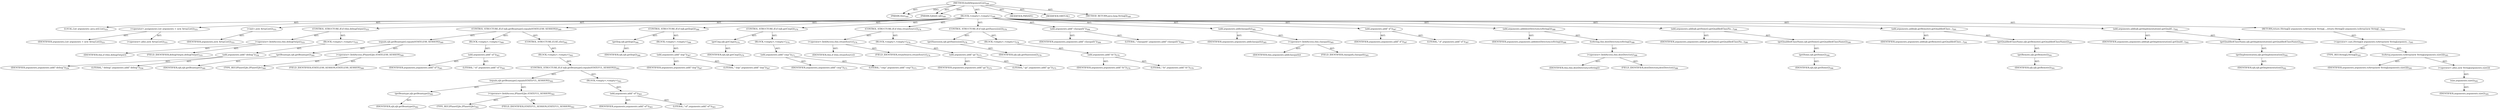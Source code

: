 digraph "buildArgumentList" {  
"111669149710" [label = <(METHOD,buildArgumentList)<SUB>549</SUB>> ]
"115964117045" [label = <(PARAM,this)<SUB>549</SUB>> ]
"115964117046" [label = <(PARAM,EjbInfo ejb)<SUB>549</SUB>> ]
"25769803832" [label = <(BLOCK,&lt;empty&gt;,&lt;empty&gt;)<SUB>549</SUB>> ]
"94489280544" [label = <(LOCAL,List arguments: java.util.List)<SUB>551</SUB>> ]
"30064771388" [label = <(&lt;operator&gt;.assignment,List arguments = new ArrayList())<SUB>551</SUB>> ]
"68719477016" [label = <(IDENTIFIER,arguments,List arguments = new ArrayList())<SUB>551</SUB>> ]
"30064771389" [label = <(&lt;operator&gt;.alloc,new ArrayList())<SUB>551</SUB>> ]
"30064771390" [label = <(&lt;init&gt;,new ArrayList())<SUB>551</SUB>> ]
"68719477017" [label = <(IDENTIFIER,arguments,new ArrayList())<SUB>551</SUB>> ]
"47244640297" [label = <(CONTROL_STRUCTURE,IF,if (this.debugOutput))<SUB>555</SUB>> ]
"30064771391" [label = <(&lt;operator&gt;.fieldAccess,this.debugOutput)<SUB>555</SUB>> ]
"68719477018" [label = <(IDENTIFIER,this,if (this.debugOutput))> ]
"55834574921" [label = <(FIELD_IDENTIFIER,debugOutput,debugOutput)<SUB>555</SUB>> ]
"25769803833" [label = <(BLOCK,&lt;empty&gt;,&lt;empty&gt;)<SUB>555</SUB>> ]
"30064771392" [label = <(add,arguments.add(&quot;-debug&quot;))<SUB>556</SUB>> ]
"68719477019" [label = <(IDENTIFIER,arguments,arguments.add(&quot;-debug&quot;))<SUB>556</SUB>> ]
"90194313299" [label = <(LITERAL,&quot;-debug&quot;,arguments.add(&quot;-debug&quot;))<SUB>556</SUB>> ]
"47244640298" [label = <(CONTROL_STRUCTURE,IF,if (ejb.getBeantype().equals(STATELESS_SESSION)))<SUB>560</SUB>> ]
"30064771393" [label = <(equals,ejb.getBeantype().equals(STATELESS_SESSION))<SUB>560</SUB>> ]
"30064771394" [label = <(getBeantype,ejb.getBeantype())<SUB>560</SUB>> ]
"68719477020" [label = <(IDENTIFIER,ejb,ejb.getBeantype())<SUB>560</SUB>> ]
"30064771395" [label = <(&lt;operator&gt;.fieldAccess,IPlanetEjbc.STATELESS_SESSION)<SUB>560</SUB>> ]
"180388626435" [label = <(TYPE_REF,IPlanetEjbc,IPlanetEjbc)<SUB>560</SUB>> ]
"55834574922" [label = <(FIELD_IDENTIFIER,STATELESS_SESSION,STATELESS_SESSION)<SUB>560</SUB>> ]
"25769803834" [label = <(BLOCK,&lt;empty&gt;,&lt;empty&gt;)<SUB>560</SUB>> ]
"30064771396" [label = <(add,arguments.add(&quot;-sl&quot;))<SUB>561</SUB>> ]
"68719477021" [label = <(IDENTIFIER,arguments,arguments.add(&quot;-sl&quot;))<SUB>561</SUB>> ]
"90194313300" [label = <(LITERAL,&quot;-sl&quot;,arguments.add(&quot;-sl&quot;))<SUB>561</SUB>> ]
"47244640299" [label = <(CONTROL_STRUCTURE,ELSE,else)<SUB>562</SUB>> ]
"25769803835" [label = <(BLOCK,&lt;empty&gt;,&lt;empty&gt;)<SUB>562</SUB>> ]
"47244640300" [label = <(CONTROL_STRUCTURE,IF,if (ejb.getBeantype().equals(STATEFUL_SESSION)))<SUB>562</SUB>> ]
"30064771397" [label = <(equals,ejb.getBeantype().equals(STATEFUL_SESSION))<SUB>562</SUB>> ]
"30064771398" [label = <(getBeantype,ejb.getBeantype())<SUB>562</SUB>> ]
"68719477022" [label = <(IDENTIFIER,ejb,ejb.getBeantype())<SUB>562</SUB>> ]
"30064771399" [label = <(&lt;operator&gt;.fieldAccess,IPlanetEjbc.STATEFUL_SESSION)<SUB>562</SUB>> ]
"180388626436" [label = <(TYPE_REF,IPlanetEjbc,IPlanetEjbc)<SUB>562</SUB>> ]
"55834574923" [label = <(FIELD_IDENTIFIER,STATEFUL_SESSION,STATEFUL_SESSION)<SUB>562</SUB>> ]
"25769803836" [label = <(BLOCK,&lt;empty&gt;,&lt;empty&gt;)<SUB>562</SUB>> ]
"30064771400" [label = <(add,arguments.add(&quot;-sf&quot;))<SUB>563</SUB>> ]
"68719477023" [label = <(IDENTIFIER,arguments,arguments.add(&quot;-sf&quot;))<SUB>563</SUB>> ]
"90194313301" [label = <(LITERAL,&quot;-sf&quot;,arguments.add(&quot;-sf&quot;))<SUB>563</SUB>> ]
"47244640301" [label = <(CONTROL_STRUCTURE,IF,if (ejb.getIiop()))<SUB>566</SUB>> ]
"30064771401" [label = <(getIiop,ejb.getIiop())<SUB>566</SUB>> ]
"68719477024" [label = <(IDENTIFIER,ejb,ejb.getIiop())<SUB>566</SUB>> ]
"25769803837" [label = <(BLOCK,&lt;empty&gt;,&lt;empty&gt;)<SUB>566</SUB>> ]
"30064771402" [label = <(add,arguments.add(&quot;-iiop&quot;))<SUB>567</SUB>> ]
"68719477025" [label = <(IDENTIFIER,arguments,arguments.add(&quot;-iiop&quot;))<SUB>567</SUB>> ]
"90194313302" [label = <(LITERAL,&quot;-iiop&quot;,arguments.add(&quot;-iiop&quot;))<SUB>567</SUB>> ]
"47244640302" [label = <(CONTROL_STRUCTURE,IF,if (ejb.getCmp()))<SUB>570</SUB>> ]
"30064771403" [label = <(getCmp,ejb.getCmp())<SUB>570</SUB>> ]
"68719477026" [label = <(IDENTIFIER,ejb,ejb.getCmp())<SUB>570</SUB>> ]
"25769803838" [label = <(BLOCK,&lt;empty&gt;,&lt;empty&gt;)<SUB>570</SUB>> ]
"30064771404" [label = <(add,arguments.add(&quot;-cmp&quot;))<SUB>571</SUB>> ]
"68719477027" [label = <(IDENTIFIER,arguments,arguments.add(&quot;-cmp&quot;))<SUB>571</SUB>> ]
"90194313303" [label = <(LITERAL,&quot;-cmp&quot;,arguments.add(&quot;-cmp&quot;))<SUB>571</SUB>> ]
"47244640303" [label = <(CONTROL_STRUCTURE,IF,if (this.retainSource))<SUB>574</SUB>> ]
"30064771405" [label = <(&lt;operator&gt;.fieldAccess,this.retainSource)<SUB>574</SUB>> ]
"68719477028" [label = <(IDENTIFIER,this,if (this.retainSource))> ]
"55834574924" [label = <(FIELD_IDENTIFIER,retainSource,retainSource)<SUB>574</SUB>> ]
"25769803839" [label = <(BLOCK,&lt;empty&gt;,&lt;empty&gt;)<SUB>574</SUB>> ]
"30064771406" [label = <(add,arguments.add(&quot;-gs&quot;))<SUB>575</SUB>> ]
"68719477029" [label = <(IDENTIFIER,arguments,arguments.add(&quot;-gs&quot;))<SUB>575</SUB>> ]
"90194313304" [label = <(LITERAL,&quot;-gs&quot;,arguments.add(&quot;-gs&quot;))<SUB>575</SUB>> ]
"47244640304" [label = <(CONTROL_STRUCTURE,IF,if (ejb.getHasession()))<SUB>578</SUB>> ]
"30064771407" [label = <(getHasession,ejb.getHasession())<SUB>578</SUB>> ]
"68719477030" [label = <(IDENTIFIER,ejb,ejb.getHasession())<SUB>578</SUB>> ]
"25769803840" [label = <(BLOCK,&lt;empty&gt;,&lt;empty&gt;)<SUB>578</SUB>> ]
"30064771408" [label = <(add,arguments.add(&quot;-fo&quot;))<SUB>579</SUB>> ]
"68719477031" [label = <(IDENTIFIER,arguments,arguments.add(&quot;-fo&quot;))<SUB>579</SUB>> ]
"90194313305" [label = <(LITERAL,&quot;-fo&quot;,arguments.add(&quot;-fo&quot;))<SUB>579</SUB>> ]
"30064771409" [label = <(add,arguments.add(&quot;-classpath&quot;))<SUB>584</SUB>> ]
"68719477032" [label = <(IDENTIFIER,arguments,arguments.add(&quot;-classpath&quot;))<SUB>584</SUB>> ]
"90194313306" [label = <(LITERAL,&quot;-classpath&quot;,arguments.add(&quot;-classpath&quot;))<SUB>584</SUB>> ]
"30064771410" [label = <(add,arguments.add(classpath))<SUB>585</SUB>> ]
"68719477033" [label = <(IDENTIFIER,arguments,arguments.add(classpath))<SUB>585</SUB>> ]
"30064771411" [label = <(&lt;operator&gt;.fieldAccess,this.classpath)<SUB>585</SUB>> ]
"68719477034" [label = <(IDENTIFIER,this,arguments.add(classpath))> ]
"55834574925" [label = <(FIELD_IDENTIFIER,classpath,classpath)<SUB>585</SUB>> ]
"30064771412" [label = <(add,arguments.add(&quot;-d&quot;))<SUB>587</SUB>> ]
"68719477035" [label = <(IDENTIFIER,arguments,arguments.add(&quot;-d&quot;))<SUB>587</SUB>> ]
"90194313307" [label = <(LITERAL,&quot;-d&quot;,arguments.add(&quot;-d&quot;))<SUB>587</SUB>> ]
"30064771413" [label = <(add,arguments.add(destDirectory.toString()))<SUB>588</SUB>> ]
"68719477036" [label = <(IDENTIFIER,arguments,arguments.add(destDirectory.toString()))<SUB>588</SUB>> ]
"30064771414" [label = <(toString,this.destDirectory.toString())<SUB>588</SUB>> ]
"30064771415" [label = <(&lt;operator&gt;.fieldAccess,this.destDirectory)<SUB>588</SUB>> ]
"68719477037" [label = <(IDENTIFIER,this,this.destDirectory.toString())> ]
"55834574926" [label = <(FIELD_IDENTIFIER,destDirectory,destDirectory)<SUB>588</SUB>> ]
"30064771416" [label = <(add,arguments.add(ejb.getHome().getQualifiedClassNa...)<SUB>590</SUB>> ]
"68719477038" [label = <(IDENTIFIER,arguments,arguments.add(ejb.getHome().getQualifiedClassNa...)<SUB>590</SUB>> ]
"30064771417" [label = <(getQualifiedClassName,ejb.getHome().getQualifiedClassName())<SUB>590</SUB>> ]
"30064771418" [label = <(getHome,ejb.getHome())<SUB>590</SUB>> ]
"68719477039" [label = <(IDENTIFIER,ejb,ejb.getHome())<SUB>590</SUB>> ]
"30064771419" [label = <(add,arguments.add(ejb.getRemote().getQualifiedClass...)<SUB>591</SUB>> ]
"68719477040" [label = <(IDENTIFIER,arguments,arguments.add(ejb.getRemote().getQualifiedClass...)<SUB>591</SUB>> ]
"30064771420" [label = <(getQualifiedClassName,ejb.getRemote().getQualifiedClassName())<SUB>591</SUB>> ]
"30064771421" [label = <(getRemote,ejb.getRemote())<SUB>591</SUB>> ]
"68719477041" [label = <(IDENTIFIER,ejb,ejb.getRemote())<SUB>591</SUB>> ]
"30064771422" [label = <(add,arguments.add(ejb.getImplementation().getQualif...)<SUB>592</SUB>> ]
"68719477042" [label = <(IDENTIFIER,arguments,arguments.add(ejb.getImplementation().getQualif...)<SUB>592</SUB>> ]
"30064771423" [label = <(getQualifiedClassName,ejb.getImplementation().getQualifiedClassName())<SUB>592</SUB>> ]
"30064771424" [label = <(getImplementation,ejb.getImplementation())<SUB>592</SUB>> ]
"68719477043" [label = <(IDENTIFIER,ejb,ejb.getImplementation())<SUB>592</SUB>> ]
"146028888074" [label = <(RETURN,return (String[]) arguments.toArray(new String[...,return (String[]) arguments.toArray(new String[...)<SUB>595</SUB>> ]
"30064771425" [label = <(&lt;operator&gt;.cast,(String[]) arguments.toArray(new String[argumen...)<SUB>595</SUB>> ]
"180388626437" [label = <(TYPE_REF,String[],String[])<SUB>595</SUB>> ]
"30064771426" [label = <(toArray,arguments.toArray(new String[arguments.size()]))<SUB>595</SUB>> ]
"68719477044" [label = <(IDENTIFIER,arguments,arguments.toArray(new String[arguments.size()]))<SUB>595</SUB>> ]
"30064771427" [label = <(&lt;operator&gt;.alloc,new String[arguments.size()])> ]
"30064771428" [label = <(size,arguments.size())<SUB>595</SUB>> ]
"68719477045" [label = <(IDENTIFIER,arguments,arguments.size())<SUB>595</SUB>> ]
"133143986222" [label = <(MODIFIER,PRIVATE)> ]
"133143986223" [label = <(MODIFIER,VIRTUAL)> ]
"128849018894" [label = <(METHOD_RETURN,java.lang.String[])<SUB>549</SUB>> ]
  "111669149710" -> "115964117045"  [ label = "AST: "] 
  "111669149710" -> "115964117046"  [ label = "AST: "] 
  "111669149710" -> "25769803832"  [ label = "AST: "] 
  "111669149710" -> "133143986222"  [ label = "AST: "] 
  "111669149710" -> "133143986223"  [ label = "AST: "] 
  "111669149710" -> "128849018894"  [ label = "AST: "] 
  "25769803832" -> "94489280544"  [ label = "AST: "] 
  "25769803832" -> "30064771388"  [ label = "AST: "] 
  "25769803832" -> "30064771390"  [ label = "AST: "] 
  "25769803832" -> "47244640297"  [ label = "AST: "] 
  "25769803832" -> "47244640298"  [ label = "AST: "] 
  "25769803832" -> "47244640301"  [ label = "AST: "] 
  "25769803832" -> "47244640302"  [ label = "AST: "] 
  "25769803832" -> "47244640303"  [ label = "AST: "] 
  "25769803832" -> "47244640304"  [ label = "AST: "] 
  "25769803832" -> "30064771409"  [ label = "AST: "] 
  "25769803832" -> "30064771410"  [ label = "AST: "] 
  "25769803832" -> "30064771412"  [ label = "AST: "] 
  "25769803832" -> "30064771413"  [ label = "AST: "] 
  "25769803832" -> "30064771416"  [ label = "AST: "] 
  "25769803832" -> "30064771419"  [ label = "AST: "] 
  "25769803832" -> "30064771422"  [ label = "AST: "] 
  "25769803832" -> "146028888074"  [ label = "AST: "] 
  "30064771388" -> "68719477016"  [ label = "AST: "] 
  "30064771388" -> "30064771389"  [ label = "AST: "] 
  "30064771390" -> "68719477017"  [ label = "AST: "] 
  "47244640297" -> "30064771391"  [ label = "AST: "] 
  "47244640297" -> "25769803833"  [ label = "AST: "] 
  "30064771391" -> "68719477018"  [ label = "AST: "] 
  "30064771391" -> "55834574921"  [ label = "AST: "] 
  "25769803833" -> "30064771392"  [ label = "AST: "] 
  "30064771392" -> "68719477019"  [ label = "AST: "] 
  "30064771392" -> "90194313299"  [ label = "AST: "] 
  "47244640298" -> "30064771393"  [ label = "AST: "] 
  "47244640298" -> "25769803834"  [ label = "AST: "] 
  "47244640298" -> "47244640299"  [ label = "AST: "] 
  "30064771393" -> "30064771394"  [ label = "AST: "] 
  "30064771393" -> "30064771395"  [ label = "AST: "] 
  "30064771394" -> "68719477020"  [ label = "AST: "] 
  "30064771395" -> "180388626435"  [ label = "AST: "] 
  "30064771395" -> "55834574922"  [ label = "AST: "] 
  "25769803834" -> "30064771396"  [ label = "AST: "] 
  "30064771396" -> "68719477021"  [ label = "AST: "] 
  "30064771396" -> "90194313300"  [ label = "AST: "] 
  "47244640299" -> "25769803835"  [ label = "AST: "] 
  "25769803835" -> "47244640300"  [ label = "AST: "] 
  "47244640300" -> "30064771397"  [ label = "AST: "] 
  "47244640300" -> "25769803836"  [ label = "AST: "] 
  "30064771397" -> "30064771398"  [ label = "AST: "] 
  "30064771397" -> "30064771399"  [ label = "AST: "] 
  "30064771398" -> "68719477022"  [ label = "AST: "] 
  "30064771399" -> "180388626436"  [ label = "AST: "] 
  "30064771399" -> "55834574923"  [ label = "AST: "] 
  "25769803836" -> "30064771400"  [ label = "AST: "] 
  "30064771400" -> "68719477023"  [ label = "AST: "] 
  "30064771400" -> "90194313301"  [ label = "AST: "] 
  "47244640301" -> "30064771401"  [ label = "AST: "] 
  "47244640301" -> "25769803837"  [ label = "AST: "] 
  "30064771401" -> "68719477024"  [ label = "AST: "] 
  "25769803837" -> "30064771402"  [ label = "AST: "] 
  "30064771402" -> "68719477025"  [ label = "AST: "] 
  "30064771402" -> "90194313302"  [ label = "AST: "] 
  "47244640302" -> "30064771403"  [ label = "AST: "] 
  "47244640302" -> "25769803838"  [ label = "AST: "] 
  "30064771403" -> "68719477026"  [ label = "AST: "] 
  "25769803838" -> "30064771404"  [ label = "AST: "] 
  "30064771404" -> "68719477027"  [ label = "AST: "] 
  "30064771404" -> "90194313303"  [ label = "AST: "] 
  "47244640303" -> "30064771405"  [ label = "AST: "] 
  "47244640303" -> "25769803839"  [ label = "AST: "] 
  "30064771405" -> "68719477028"  [ label = "AST: "] 
  "30064771405" -> "55834574924"  [ label = "AST: "] 
  "25769803839" -> "30064771406"  [ label = "AST: "] 
  "30064771406" -> "68719477029"  [ label = "AST: "] 
  "30064771406" -> "90194313304"  [ label = "AST: "] 
  "47244640304" -> "30064771407"  [ label = "AST: "] 
  "47244640304" -> "25769803840"  [ label = "AST: "] 
  "30064771407" -> "68719477030"  [ label = "AST: "] 
  "25769803840" -> "30064771408"  [ label = "AST: "] 
  "30064771408" -> "68719477031"  [ label = "AST: "] 
  "30064771408" -> "90194313305"  [ label = "AST: "] 
  "30064771409" -> "68719477032"  [ label = "AST: "] 
  "30064771409" -> "90194313306"  [ label = "AST: "] 
  "30064771410" -> "68719477033"  [ label = "AST: "] 
  "30064771410" -> "30064771411"  [ label = "AST: "] 
  "30064771411" -> "68719477034"  [ label = "AST: "] 
  "30064771411" -> "55834574925"  [ label = "AST: "] 
  "30064771412" -> "68719477035"  [ label = "AST: "] 
  "30064771412" -> "90194313307"  [ label = "AST: "] 
  "30064771413" -> "68719477036"  [ label = "AST: "] 
  "30064771413" -> "30064771414"  [ label = "AST: "] 
  "30064771414" -> "30064771415"  [ label = "AST: "] 
  "30064771415" -> "68719477037"  [ label = "AST: "] 
  "30064771415" -> "55834574926"  [ label = "AST: "] 
  "30064771416" -> "68719477038"  [ label = "AST: "] 
  "30064771416" -> "30064771417"  [ label = "AST: "] 
  "30064771417" -> "30064771418"  [ label = "AST: "] 
  "30064771418" -> "68719477039"  [ label = "AST: "] 
  "30064771419" -> "68719477040"  [ label = "AST: "] 
  "30064771419" -> "30064771420"  [ label = "AST: "] 
  "30064771420" -> "30064771421"  [ label = "AST: "] 
  "30064771421" -> "68719477041"  [ label = "AST: "] 
  "30064771422" -> "68719477042"  [ label = "AST: "] 
  "30064771422" -> "30064771423"  [ label = "AST: "] 
  "30064771423" -> "30064771424"  [ label = "AST: "] 
  "30064771424" -> "68719477043"  [ label = "AST: "] 
  "146028888074" -> "30064771425"  [ label = "AST: "] 
  "30064771425" -> "180388626437"  [ label = "AST: "] 
  "30064771425" -> "30064771426"  [ label = "AST: "] 
  "30064771426" -> "68719477044"  [ label = "AST: "] 
  "30064771426" -> "30064771427"  [ label = "AST: "] 
  "30064771427" -> "30064771428"  [ label = "AST: "] 
  "30064771428" -> "68719477045"  [ label = "AST: "] 
  "111669149710" -> "115964117045"  [ label = "DDG: "] 
  "111669149710" -> "115964117046"  [ label = "DDG: "] 
}
